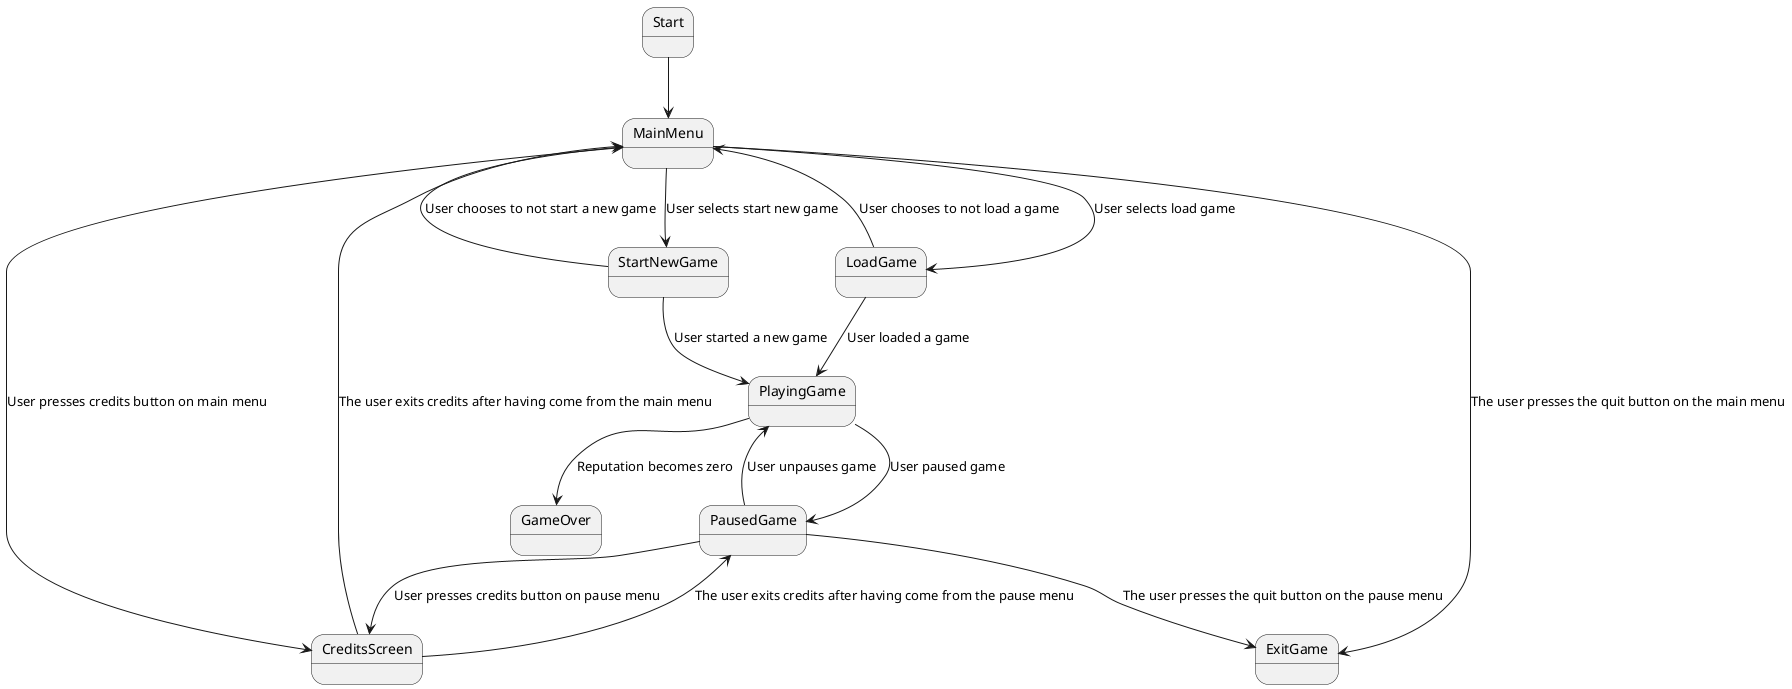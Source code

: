 @startuml
'https://plantuml.com/state-diagram

state Start
state MainMenu
state LoadGame
state StartNewGame
state PlayingGame
state PausedGame
state CreditsScreen
state ExitGame
state GameOver

Start --> MainMenu
MainMenu --> LoadGame : User selects load game
MainMenu --> StartNewGame : User selects start new game
LoadGame --> MainMenu : User chooses to not load a game
StartNewGame --> MainMenu : User chooses to not start a new game
LoadGame --> PlayingGame : User loaded a game



StartNewGame --> PlayingGame : User started a new game
PlayingGame --> PausedGame : User paused game
PausedGame --> PlayingGame : User unpauses game

PlayingGame --> GameOver : Reputation becomes zero

PausedGame --> CreditsScreen : User presses credits button on pause menu
MainMenu --> CreditsScreen : User presses credits button on main menu
CreditsScreen --> PausedGame : The user exits credits after having come from the pause menu
CreditsScreen --> MainMenu : The user exits credits after having come from the main menu

PausedGame --> ExitGame : The user presses the quit button on the pause menu
MainMenu --> ExitGame: The user presses the quit button on the main menu




@enduml